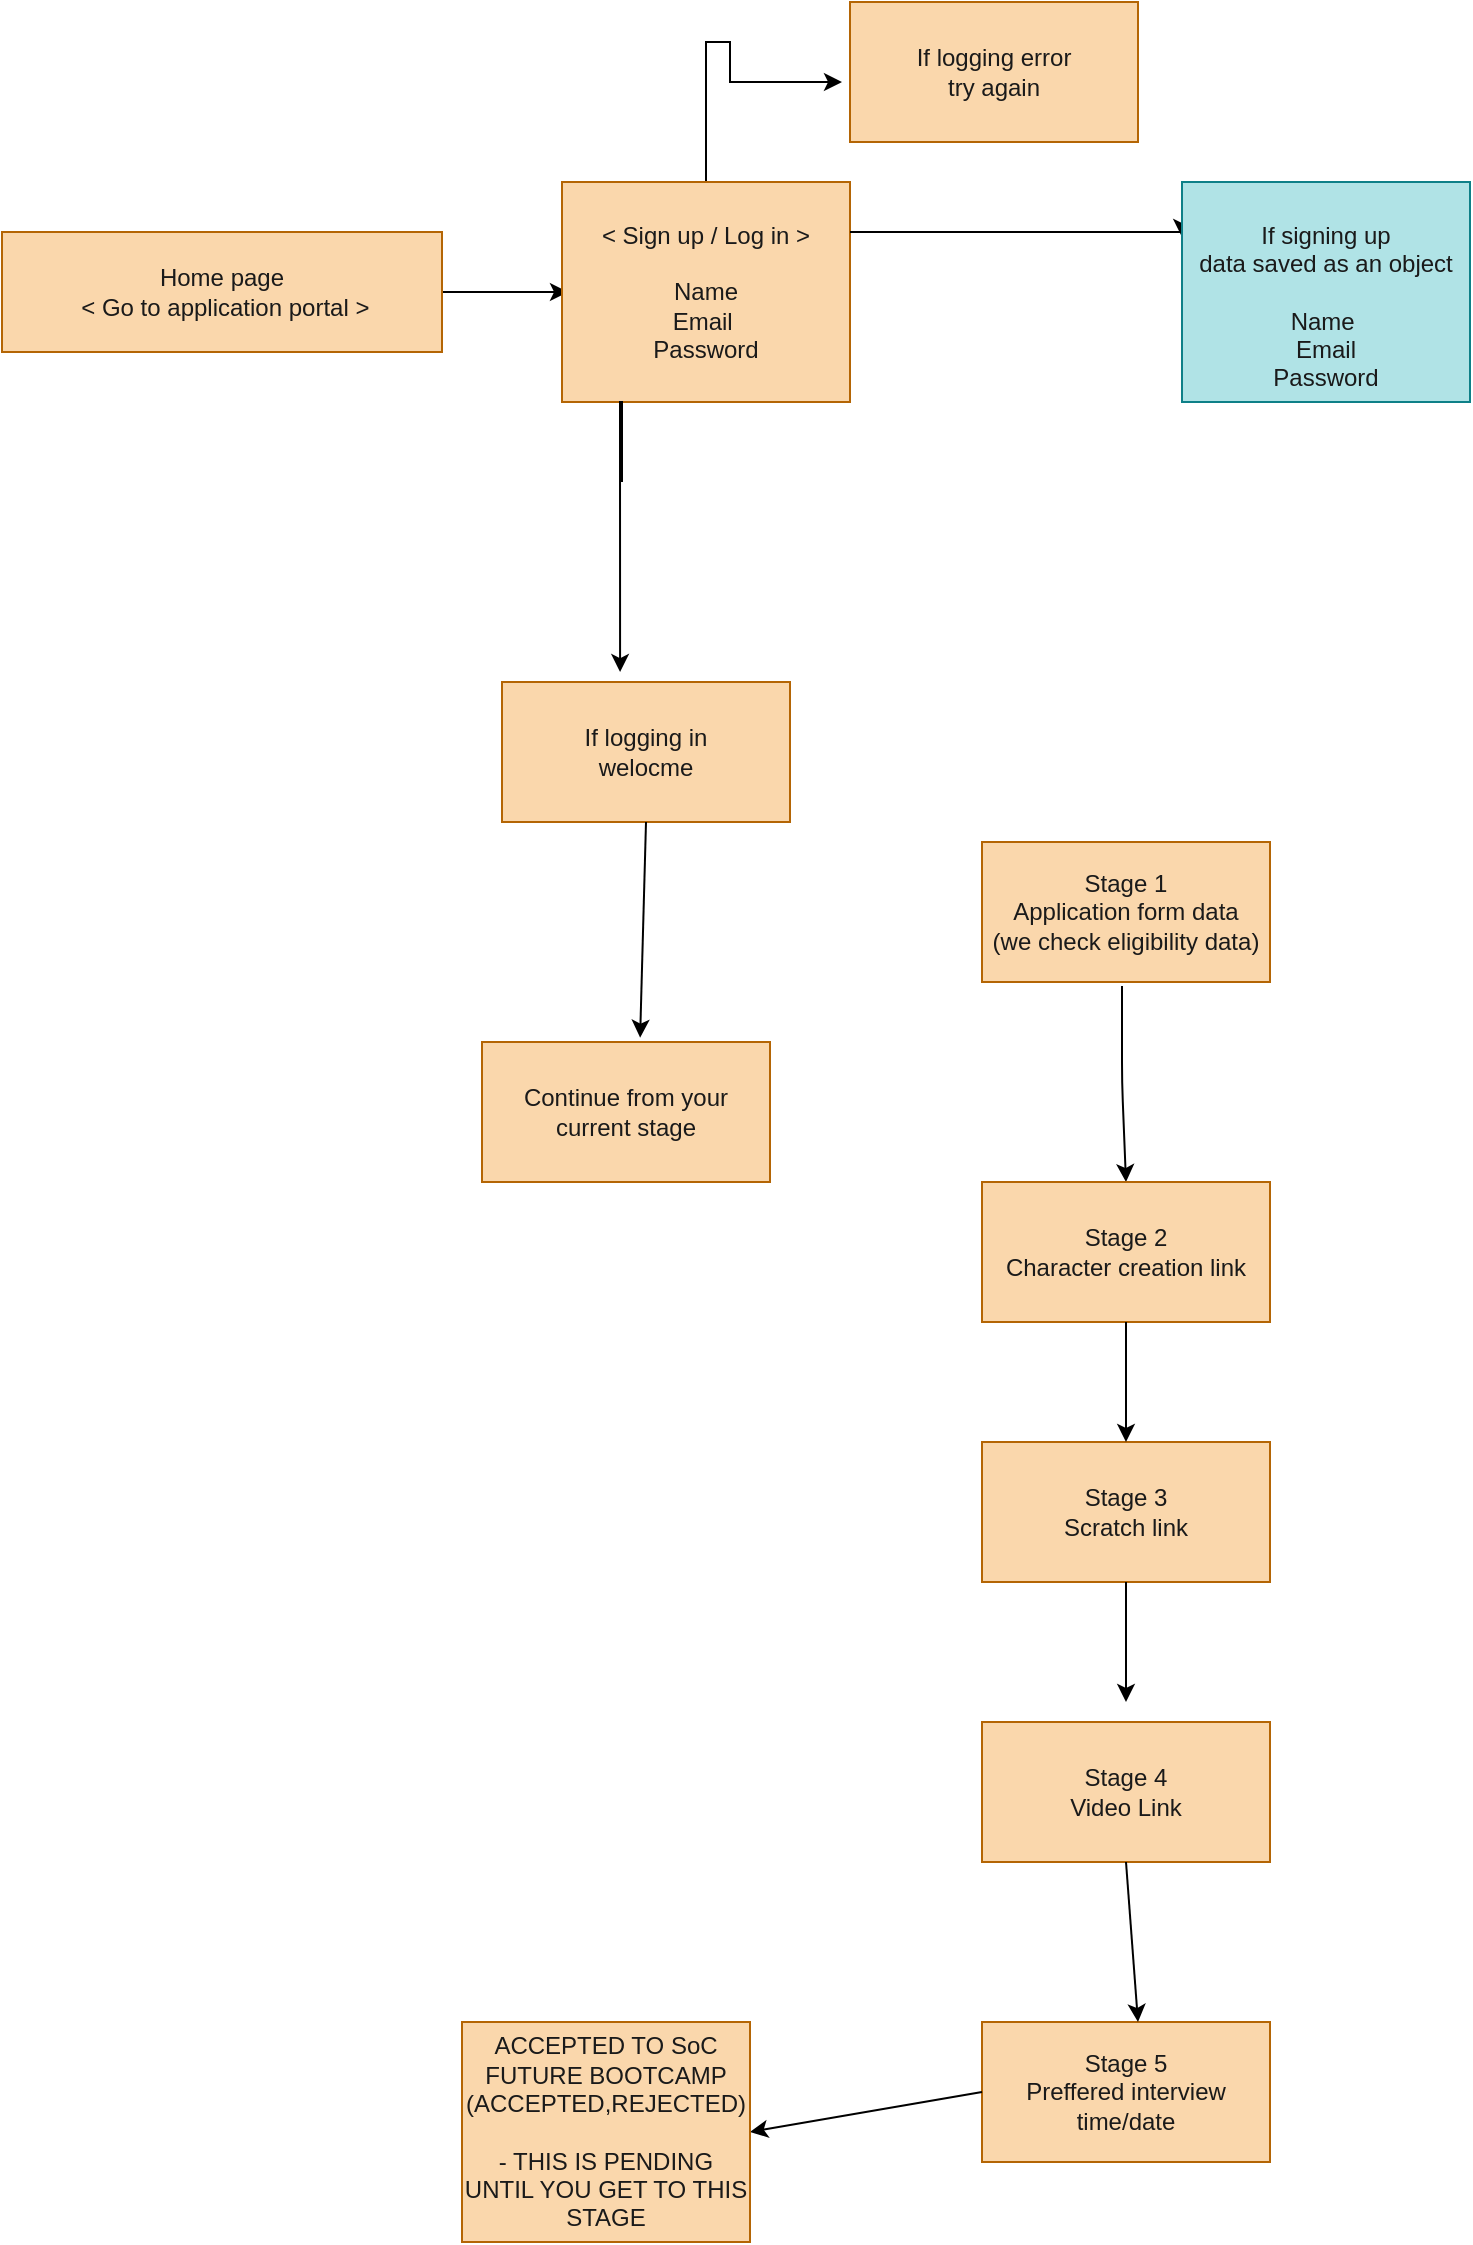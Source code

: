 <mxfile>
    <diagram id="Fw_nxae8Y8zTBe-tlott" name="Page-1">
        <mxGraphModel dx="1013" dy="726" grid="1" gridSize="10" guides="1" tooltips="1" connect="1" arrows="1" fold="1" page="1" pageScale="1" pageWidth="827" pageHeight="1169" math="0" shadow="0">
            <root>
                <mxCell id="0"/>
                <mxCell id="1" parent="0"/>
                <mxCell id="6" style="edgeStyle=orthogonalEdgeStyle;rounded=0;orthogonalLoop=1;jettySize=auto;html=1;exitX=1;exitY=0.5;exitDx=0;exitDy=0;" parent="1" edge="1">
                    <mxGeometry relative="1" as="geometry">
                        <mxPoint x="267" y="155" as="sourcePoint"/>
                        <mxPoint x="333" y="155" as="targetPoint"/>
                        <Array as="points">
                            <mxPoint x="263" y="155"/>
                        </Array>
                    </mxGeometry>
                </mxCell>
                <mxCell id="2" value="&lt;font color=&quot;#1a1a1a&quot;&gt;Home page&lt;br&gt;&amp;nbsp;&amp;lt; Go to application portal &amp;gt;&lt;br&gt;&lt;/font&gt;" style="whiteSpace=wrap;html=1;fillColor=#fad7ac;strokeColor=#b46504;" parent="1" vertex="1">
                    <mxGeometry x="50" y="125" width="220" height="60" as="geometry"/>
                </mxCell>
                <mxCell id="23" value="" style="edgeStyle=orthogonalEdgeStyle;rounded=0;orthogonalLoop=1;jettySize=auto;html=1;" edge="1" parent="1" source="4">
                    <mxGeometry relative="1" as="geometry">
                        <mxPoint x="470" y="50" as="targetPoint"/>
                        <Array as="points">
                            <mxPoint x="402" y="30"/>
                            <mxPoint x="414" y="30"/>
                        </Array>
                    </mxGeometry>
                </mxCell>
                <mxCell id="4" value="&lt;font color=&quot;#1a1a1a&quot;&gt;&amp;lt; Sign up / Log in &amp;gt;&lt;br&gt;&lt;br&gt;Name&lt;br&gt;Email&amp;nbsp;&lt;br&gt;Password&lt;br&gt;&lt;/font&gt;" style="whiteSpace=wrap;html=1;fillColor=#fad7ac;strokeColor=#b46504;" parent="1" vertex="1">
                    <mxGeometry x="330" y="100" width="144" height="110" as="geometry"/>
                </mxCell>
                <mxCell id="10" style="edgeStyle=orthogonalEdgeStyle;rounded=0;orthogonalLoop=1;jettySize=auto;html=1;entryX=0;entryY=0.25;entryDx=0;entryDy=0;" parent="1" target="11" edge="1">
                    <mxGeometry relative="1" as="geometry">
                        <mxPoint x="474" y="125" as="sourcePoint"/>
                        <mxPoint x="534" y="125" as="targetPoint"/>
                        <Array as="points">
                            <mxPoint x="640" y="125"/>
                        </Array>
                    </mxGeometry>
                </mxCell>
                <mxCell id="11" value="&lt;font color=&quot;#1a1a1a&quot;&gt;&lt;br&gt;If signing up&lt;br&gt;data saved as an object&lt;br&gt;&lt;br&gt;Name&amp;nbsp;&lt;br&gt;Email&lt;br&gt;Password&lt;br&gt;&lt;/font&gt;" style="whiteSpace=wrap;html=1;fillColor=#b0e3e6;strokeColor=#0e8088;" parent="1" vertex="1">
                    <mxGeometry x="640" y="100" width="144" height="110" as="geometry"/>
                </mxCell>
                <mxCell id="13" style="edgeStyle=orthogonalEdgeStyle;rounded=0;orthogonalLoop=1;jettySize=auto;html=1;entryX=0.41;entryY=-0.071;entryDx=0;entryDy=0;entryPerimeter=0;" parent="1" target="14" edge="1">
                    <mxGeometry relative="1" as="geometry">
                        <mxPoint x="360" y="250" as="sourcePoint"/>
                        <mxPoint x="360" y="318" as="targetPoint"/>
                        <Array as="points">
                            <mxPoint x="360" y="210"/>
                        </Array>
                    </mxGeometry>
                </mxCell>
                <mxCell id="14" value="&lt;font color=&quot;#1a1a1a&quot;&gt;If logging in &lt;br&gt;welocme&lt;br&gt;&lt;/font&gt;" style="whiteSpace=wrap;html=1;fillColor=#fad7ac;strokeColor=#b46504;" parent="1" vertex="1">
                    <mxGeometry x="300" y="350" width="144" height="70" as="geometry"/>
                </mxCell>
                <mxCell id="16" value="&lt;font color=&quot;#1a1a1a&quot;&gt;If logging error&lt;br&gt;try again&lt;br&gt;&lt;/font&gt;" style="whiteSpace=wrap;html=1;fillColor=#fad7ac;strokeColor=#b46504;" parent="1" vertex="1">
                    <mxGeometry x="474" y="10" width="144" height="70" as="geometry"/>
                </mxCell>
                <mxCell id="20" value="&lt;font color=&quot;#1a1a1a&quot;&gt;Continue from your current stage&lt;br&gt;&lt;/font&gt;" style="whiteSpace=wrap;html=1;fillColor=#fad7ac;strokeColor=#b46504;" parent="1" vertex="1">
                    <mxGeometry x="290" y="530" width="144" height="70" as="geometry"/>
                </mxCell>
                <mxCell id="21" value="&lt;font color=&quot;#1a1a1a&quot;&gt;Stage 1&lt;br&gt;Application form data&lt;br&gt;(we check eligibility data)&lt;br&gt;&lt;/font&gt;" style="whiteSpace=wrap;html=1;fillColor=#fad7ac;strokeColor=#b46504;" parent="1" vertex="1">
                    <mxGeometry x="540" y="430" width="144" height="70" as="geometry"/>
                </mxCell>
                <mxCell id="24" value="" style="endArrow=classic;html=1;exitX=0.5;exitY=1;exitDx=0;exitDy=0;entryX=0.549;entryY=-0.031;entryDx=0;entryDy=0;entryPerimeter=0;" edge="1" parent="1" source="14" target="20">
                    <mxGeometry width="50" height="50" relative="1" as="geometry">
                        <mxPoint x="390" y="530" as="sourcePoint"/>
                        <mxPoint x="440" y="480" as="targetPoint"/>
                    </mxGeometry>
                </mxCell>
                <mxCell id="25" value="" style="endArrow=classic;html=1;entryX=0.5;entryY=0;entryDx=0;entryDy=0;" edge="1" parent="1" target="26">
                    <mxGeometry width="50" height="50" relative="1" as="geometry">
                        <mxPoint x="610" y="502" as="sourcePoint"/>
                        <mxPoint x="621" y="600" as="targetPoint"/>
                        <Array as="points">
                            <mxPoint x="610" y="550"/>
                        </Array>
                    </mxGeometry>
                </mxCell>
                <mxCell id="26" value="&lt;font color=&quot;#1a1a1a&quot;&gt;Stage 2&lt;br&gt;Character creation link&lt;br&gt;&lt;/font&gt;" style="whiteSpace=wrap;html=1;fillColor=#fad7ac;strokeColor=#b46504;" vertex="1" parent="1">
                    <mxGeometry x="540" y="600" width="144" height="70" as="geometry"/>
                </mxCell>
                <mxCell id="28" value="&lt;font color=&quot;#1a1a1a&quot;&gt;Stage 3&lt;br&gt;Scratch link&lt;br&gt;&lt;/font&gt;" style="whiteSpace=wrap;html=1;fillColor=#fad7ac;strokeColor=#b46504;" vertex="1" parent="1">
                    <mxGeometry x="540" y="730" width="144" height="70" as="geometry"/>
                </mxCell>
                <mxCell id="29" value="" style="endArrow=classic;html=1;exitX=0.5;exitY=1;exitDx=0;exitDy=0;entryX=0.5;entryY=0;entryDx=0;entryDy=0;" edge="1" parent="1" source="26" target="28">
                    <mxGeometry width="50" height="50" relative="1" as="geometry">
                        <mxPoint x="390" y="770" as="sourcePoint"/>
                        <mxPoint x="440" y="720" as="targetPoint"/>
                    </mxGeometry>
                </mxCell>
                <mxCell id="30" value="&lt;font color=&quot;#1a1a1a&quot;&gt;Stage 4&lt;br&gt;Video Link&lt;br&gt;&lt;/font&gt;" style="whiteSpace=wrap;html=1;fillColor=#fad7ac;strokeColor=#b46504;" vertex="1" parent="1">
                    <mxGeometry x="540" y="870" width="144" height="70" as="geometry"/>
                </mxCell>
                <mxCell id="31" value="&lt;font color=&quot;#1a1a1a&quot;&gt;Stage 5&lt;br&gt;Preffered interview time/date&lt;br&gt;&lt;/font&gt;" style="whiteSpace=wrap;html=1;fillColor=#fad7ac;strokeColor=#b46504;" vertex="1" parent="1">
                    <mxGeometry x="540" y="1020" width="144" height="70" as="geometry"/>
                </mxCell>
                <mxCell id="32" value="" style="endArrow=classic;html=1;exitX=0.5;exitY=1;exitDx=0;exitDy=0;" edge="1" parent="1" source="28">
                    <mxGeometry width="50" height="50" relative="1" as="geometry">
                        <mxPoint x="390" y="850" as="sourcePoint"/>
                        <mxPoint x="612" y="860" as="targetPoint"/>
                    </mxGeometry>
                </mxCell>
                <mxCell id="33" value="" style="endArrow=classic;html=1;exitX=0.5;exitY=1;exitDx=0;exitDy=0;" edge="1" parent="1" source="30">
                    <mxGeometry width="50" height="50" relative="1" as="geometry">
                        <mxPoint x="618" y="960" as="sourcePoint"/>
                        <mxPoint x="618" y="1020" as="targetPoint"/>
                    </mxGeometry>
                </mxCell>
                <mxCell id="34" value="" style="endArrow=classic;html=1;exitX=0;exitY=0.5;exitDx=0;exitDy=0;entryX=1;entryY=0.5;entryDx=0;entryDy=0;" edge="1" parent="1" source="31" target="35">
                    <mxGeometry width="50" height="50" relative="1" as="geometry">
                        <mxPoint x="390" y="930" as="sourcePoint"/>
                        <mxPoint x="430" y="1055" as="targetPoint"/>
                    </mxGeometry>
                </mxCell>
                <mxCell id="35" value="&lt;font color=&quot;#1a1a1a&quot;&gt;ACCEPTED TO SoC&lt;br&gt;FUTURE BOOTCAMP&lt;br&gt;(ACCEPTED,REJECTED)&lt;br&gt;&lt;br&gt;- THIS IS PENDING UNTIL YOU GET TO THIS STAGE&lt;br&gt;&lt;/font&gt;" style="whiteSpace=wrap;html=1;fillColor=#fad7ac;strokeColor=#b46504;" vertex="1" parent="1">
                    <mxGeometry x="280" y="1020" width="144" height="110" as="geometry"/>
                </mxCell>
            </root>
        </mxGraphModel>
    </diagram>
</mxfile>
